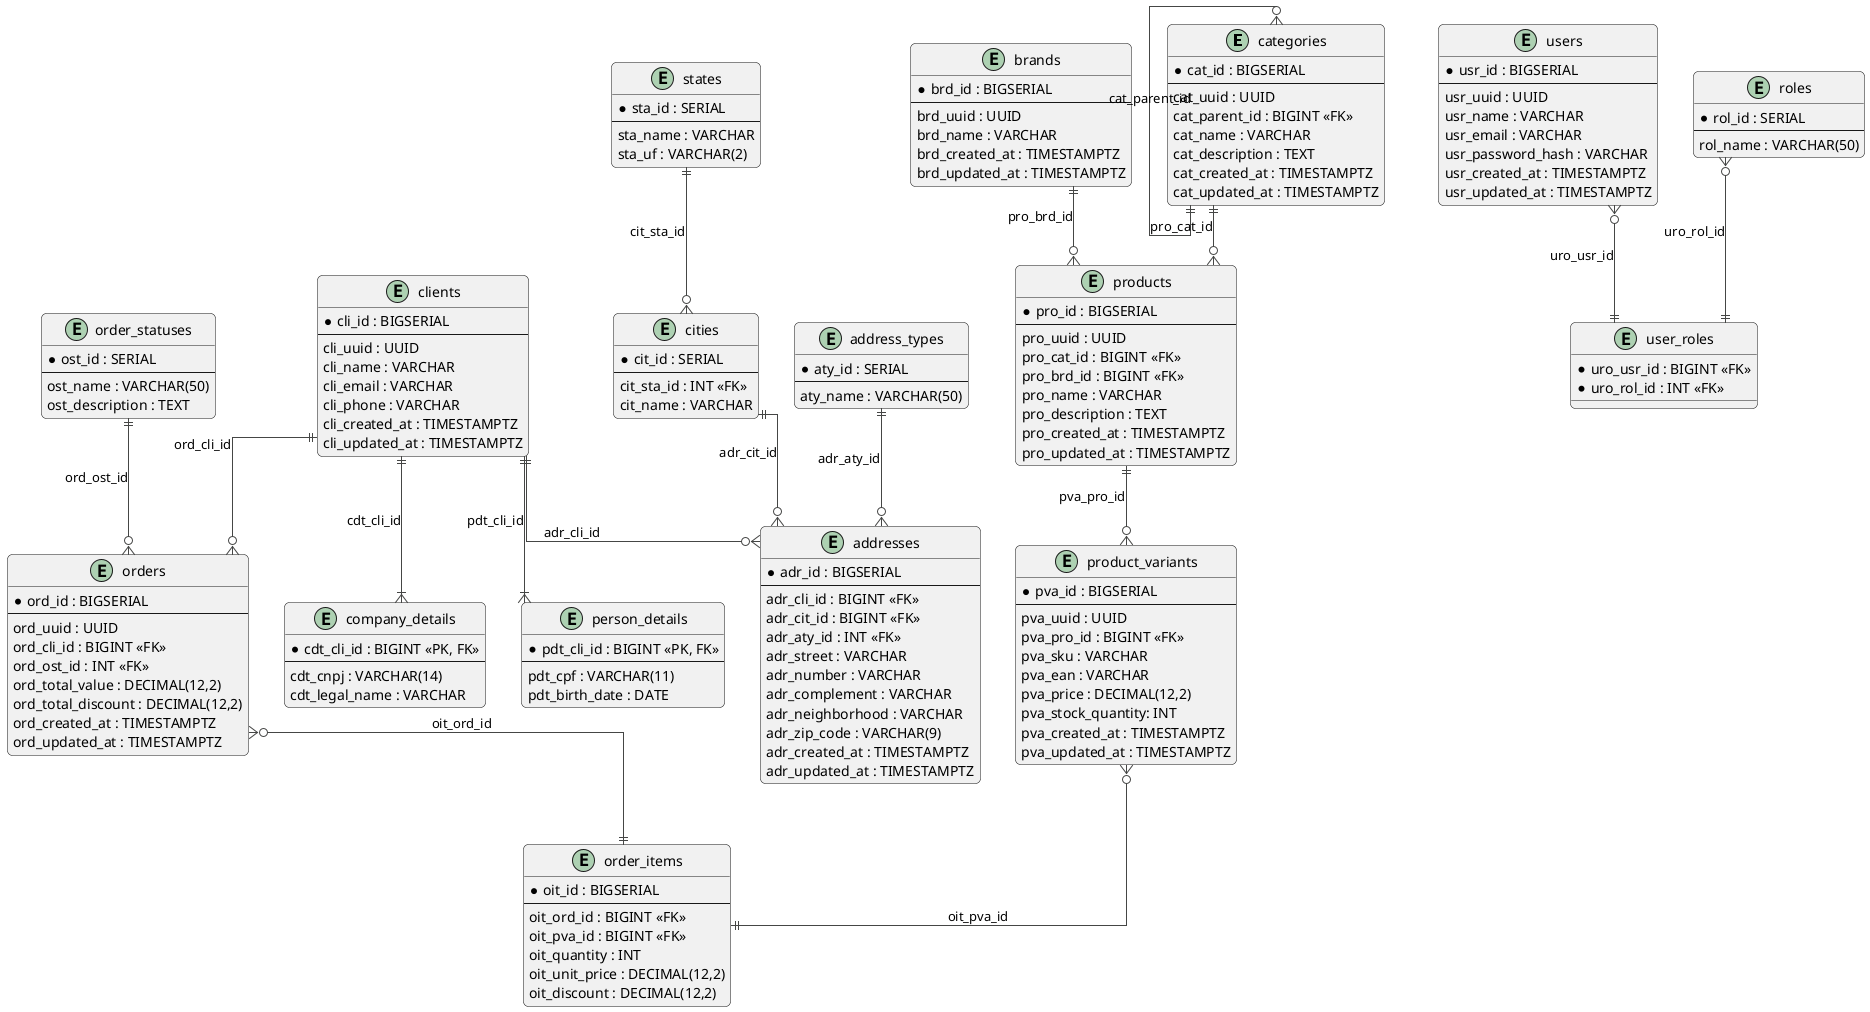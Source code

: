 @startuml schema-enterprise-model-v2-basic
!theme vibrant
skinparam linetype ortho
skinparam shadowing false
skinparam roundCorner 10

' -- ENTIDADES --

' Grupo: Produto e Catalogo
entity categories {
  * cat_id : BIGSERIAL
  --
  cat_uuid : UUID
  cat_parent_id : BIGINT <<FK>>
  cat_name : VARCHAR
  cat_description : TEXT
  cat_created_at : TIMESTAMPTZ
  cat_updated_at : TIMESTAMPTZ
}

entity brands {
  * brd_id : BIGSERIAL
  --
  brd_uuid : UUID
  brd_name : VARCHAR
  brd_created_at : TIMESTAMPTZ
  brd_updated_at : TIMESTAMPTZ
}

entity products {
  * pro_id : BIGSERIAL
  --
  pro_uuid : UUID
  pro_cat_id : BIGINT <<FK>>
  pro_brd_id : BIGINT <<FK>>
  pro_name : VARCHAR
  pro_description : TEXT
  pro_created_at : TIMESTAMPTZ
  pro_updated_at : TIMESTAMPTZ
}

entity product_variants {
  * pva_id : BIGSERIAL
  --
  pva_uuid : UUID
  pva_pro_id : BIGINT <<FK>>
  pva_sku : VARCHAR
  pva_ean : VARCHAR
  pva_price : DECIMAL(12,2)
  pva_stock_quantity: INT
  pva_created_at : TIMESTAMPTZ
  pva_updated_at : TIMESTAMPTZ
}

' Grupo: Gestao de Clientes
entity clients {
  * cli_id : BIGSERIAL
  --
  cli_uuid : UUID
  cli_name : VARCHAR
  cli_email : VARCHAR
  cli_phone : VARCHAR
  cli_created_at : TIMESTAMPTZ
  cli_updated_at : TIMESTAMPTZ
}

entity person_details {
  * pdt_cli_id : BIGINT <<PK, FK>>
  --
  pdt_cpf : VARCHAR(11)
  pdt_birth_date : DATE
}

entity company_details {
  * cdt_cli_id : BIGINT <<PK, FK>>
  --
  cdt_cnpj : VARCHAR(14)
  cdt_legal_name : VARCHAR
}

' Grupo: Enderecos e Geografia
entity addresses {
  * adr_id : BIGSERIAL
  --
  adr_cli_id : BIGINT <<FK>>
  adr_cit_id : BIGINT <<FK>>
  adr_aty_id : INT <<FK>>
  adr_street : VARCHAR
  adr_number : VARCHAR
  adr_complement : VARCHAR
  adr_neighborhood : VARCHAR
  adr_zip_code : VARCHAR(9)
  adr_created_at : TIMESTAMPTZ
  adr_updated_at : TIMESTAMPTZ
}

entity cities {
  * cit_id : SERIAL
  --
  cit_sta_id : INT <<FK>>
  cit_name : VARCHAR
}

entity states {
  * sta_id : SERIAL
  --
  sta_name : VARCHAR
  sta_uf : VARCHAR(2)
}

entity address_types {
  * aty_id : SERIAL
  --
  aty_name : VARCHAR(50)
}

' Grupo: Pedidos e Entrega
entity orders {
  * ord_id : BIGSERIAL
  --
  ord_uuid : UUID
  ord_cli_id : BIGINT <<FK>>
  ord_ost_id : INT <<FK>>
  ord_total_value : DECIMAL(12,2)
  ord_total_discount : DECIMAL(12,2)
  ord_created_at : TIMESTAMPTZ
  ord_updated_at : TIMESTAMPTZ
}

entity order_items {
  * oit_id : BIGSERIAL
  --
  oit_ord_id : BIGINT <<FK>>
  oit_pva_id : BIGINT <<FK>>
  oit_quantity : INT
  oit_unit_price : DECIMAL(12,2)
  oit_discount : DECIMAL(12,2)
}

entity order_statuses {
  * ost_id : SERIAL
  --
  ost_name : VARCHAR(50)
  ost_description : TEXT
}

' Grupo: Seguranca e Acesso (RBAC)
entity users {
  * usr_id : BIGSERIAL
  --
  usr_uuid : UUID
  usr_name : VARCHAR
  usr_email : VARCHAR
  usr_password_hash : VARCHAR
  usr_created_at : TIMESTAMPTZ
  usr_updated_at : TIMESTAMPTZ
}
entity roles {
  * rol_id : SERIAL
  --
  rol_name : VARCHAR(50)
}
entity user_roles {
  * uro_usr_id : BIGINT <<FK>>
  * uro_rol_id : INT <<FK>>
}


' -- RELATIONSHIPS --
' Product Relationships
categories }o--|| categories : "cat_parent_id"
categories ||--o{ products : "pro_cat_id"
brands ||--o{ products : "pro_brd_id"
products ||--o{ product_variants : "pva_pro_id"

' Client & Address Relationships
clients ||--|{ person_details : "pdt_cli_id"
clients ||--|{ company_details : "cdt_cli_id"
clients ||--o{ addresses : "adr_cli_id"
cities ||--o{ addresses : "adr_cit_id"
states ||--o{ cities : "cit_sta_id"
address_types ||--o{ addresses : "adr_aty_id"

' Order Relationships
clients ||--o{ orders : "ord_cli_id"
orders }o--|| order_items : "oit_ord_id"
product_variants }o--|| order_items : "oit_pva_id"
order_statuses ||--o{ orders : "ord_ost_id"

' RBAC Relationships
users }o--|| user_roles : "uro_usr_id"
roles }o--|| user_roles : "uro_rol_id"

@enduml